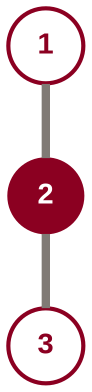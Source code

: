 graph graphname {
  forcelabels=true;
  node [shape=circle, fontname="arial bold", labelfontsize=12, fontcolor=white, color="#8B0021", style=filled, width=0.5, margin=0];
  edge [penwidth=4, color="#807A75"];
  1 [label=1, pos="0,0!", fontcolor="#8B0021", style="bold"];
  2 [label=2, pos="2,0!", fontcolor=white, color="#8B0021"];
  3 [label=3, pos="4,0!", fontcolor="#8B0021", style="bold"];
  1 -- 2;
  2 -- 3;
}
